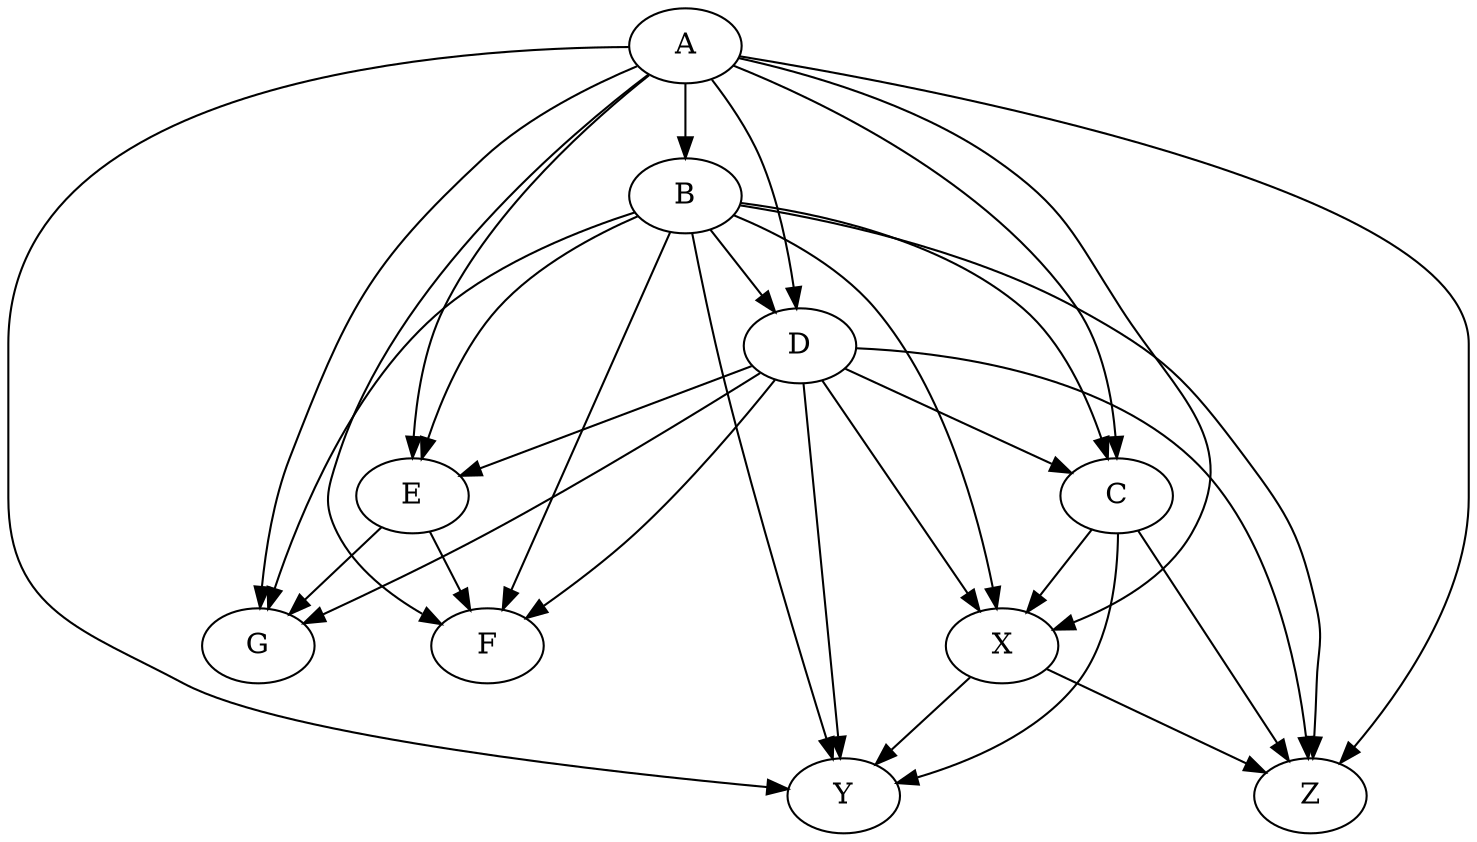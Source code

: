 digraph Transitive_completion {
compound=true
	A -> B;
	A -> C;
	A -> D;
	A -> E;
	A -> F;
	A -> G;
	A -> X;
	A -> Y;
	A -> Z;
	B -> C;
	B -> D;
	B -> E;
	B -> F;
	B -> G;
	B -> X;
	B -> Y;
	B -> Z;
	C -> X;
	C -> Y;
	C -> Z;
	D -> C;
	D -> E;
	D -> F;
	D -> G;
	D -> X;
	D -> Y;
	D -> Z;
	E -> F;
	E -> G;
	X -> Y;
	X -> Z;
}
